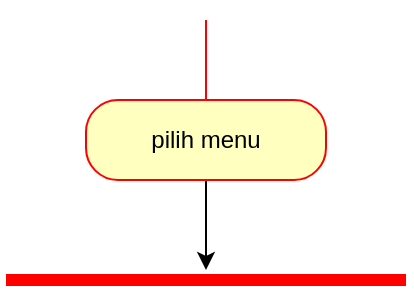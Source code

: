 <mxfile version="22.1.7" type="github">
  <diagram name="Page-1" id="iyjL0SpkzG_3_o8AuMqo">
    <mxGraphModel dx="872" dy="447" grid="1" gridSize="10" guides="1" tooltips="1" connect="1" arrows="1" fold="1" page="1" pageScale="1" pageWidth="850" pageHeight="1100" math="0" shadow="0">
      <root>
        <mxCell id="0" />
        <mxCell id="1" parent="0" />
        <mxCell id="Ob6ECY3Z5vqbVgHxv9Md-1" value="" style="edgeStyle=orthogonalEdgeStyle;html=1;verticalAlign=bottom;endArrow=open;endSize=8;strokeColor=#ff0000;rounded=0;" edge="1" parent="1">
          <mxGeometry relative="1" as="geometry">
            <mxPoint x="425" y="140" as="targetPoint" />
            <mxPoint x="425" y="80" as="sourcePoint" />
          </mxGeometry>
        </mxCell>
        <mxCell id="Ob6ECY3Z5vqbVgHxv9Md-2" value="" style="edgeStyle=orthogonalEdgeStyle;rounded=0;orthogonalLoop=1;jettySize=auto;html=1;" edge="1" parent="1" source="Ob6ECY3Z5vqbVgHxv9Md-3" target="Ob6ECY3Z5vqbVgHxv9Md-4">
          <mxGeometry relative="1" as="geometry" />
        </mxCell>
        <mxCell id="Ob6ECY3Z5vqbVgHxv9Md-3" value="pilih menu" style="rounded=1;whiteSpace=wrap;html=1;arcSize=40;fontColor=#000000;fillColor=#ffffc0;strokeColor=#ff0000;" vertex="1" parent="1">
          <mxGeometry x="365" y="120" width="120" height="40" as="geometry" />
        </mxCell>
        <mxCell id="Ob6ECY3Z5vqbVgHxv9Md-4" value="" style="shape=line;html=1;strokeWidth=6;strokeColor=#ff0000;" vertex="1" parent="1">
          <mxGeometry x="325" y="205" width="200" height="10" as="geometry" />
        </mxCell>
      </root>
    </mxGraphModel>
  </diagram>
</mxfile>
